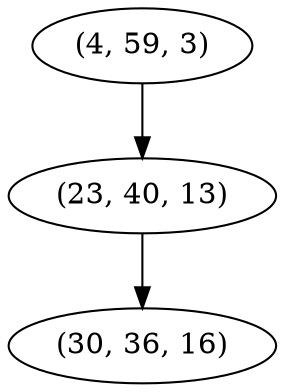 digraph tree {
    "(4, 59, 3)";
    "(23, 40, 13)";
    "(30, 36, 16)";
    "(4, 59, 3)" -> "(23, 40, 13)";
    "(23, 40, 13)" -> "(30, 36, 16)";
}
